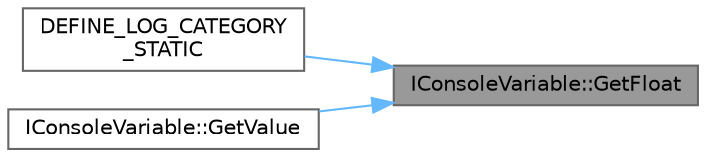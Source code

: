 digraph "IConsoleVariable::GetFloat"
{
 // INTERACTIVE_SVG=YES
 // LATEX_PDF_SIZE
  bgcolor="transparent";
  edge [fontname=Helvetica,fontsize=10,labelfontname=Helvetica,labelfontsize=10];
  node [fontname=Helvetica,fontsize=10,shape=box,height=0.2,width=0.4];
  rankdir="RL";
  Node1 [id="Node000001",label="IConsoleVariable::GetFloat",height=0.2,width=0.4,color="gray40", fillcolor="grey60", style="filled", fontcolor="black",tooltip="Get the internal value as float (works on all types)."];
  Node1 -> Node2 [id="edge1_Node000001_Node000002",dir="back",color="steelblue1",style="solid",tooltip=" "];
  Node2 [id="Node000002",label="DEFINE_LOG_CATEGORY\l_STATIC",height=0.2,width=0.4,color="grey40", fillcolor="white", style="filled",URL="$dc/de5/AndroidWindowUtils_8h.html#a51557b88e968e7680f97a1975639a3fe",tooltip=" "];
  Node1 -> Node3 [id="edge2_Node000001_Node000003",dir="back",color="steelblue1",style="solid",tooltip=" "];
  Node3 [id="Node000003",label="IConsoleVariable::GetValue",height=0.2,width=0.4,color="grey40", fillcolor="white", style="filled",URL="$d9/d22/classIConsoleVariable.html#a11186416a792e1831437ada8a7ae9a47",tooltip=" "];
}

